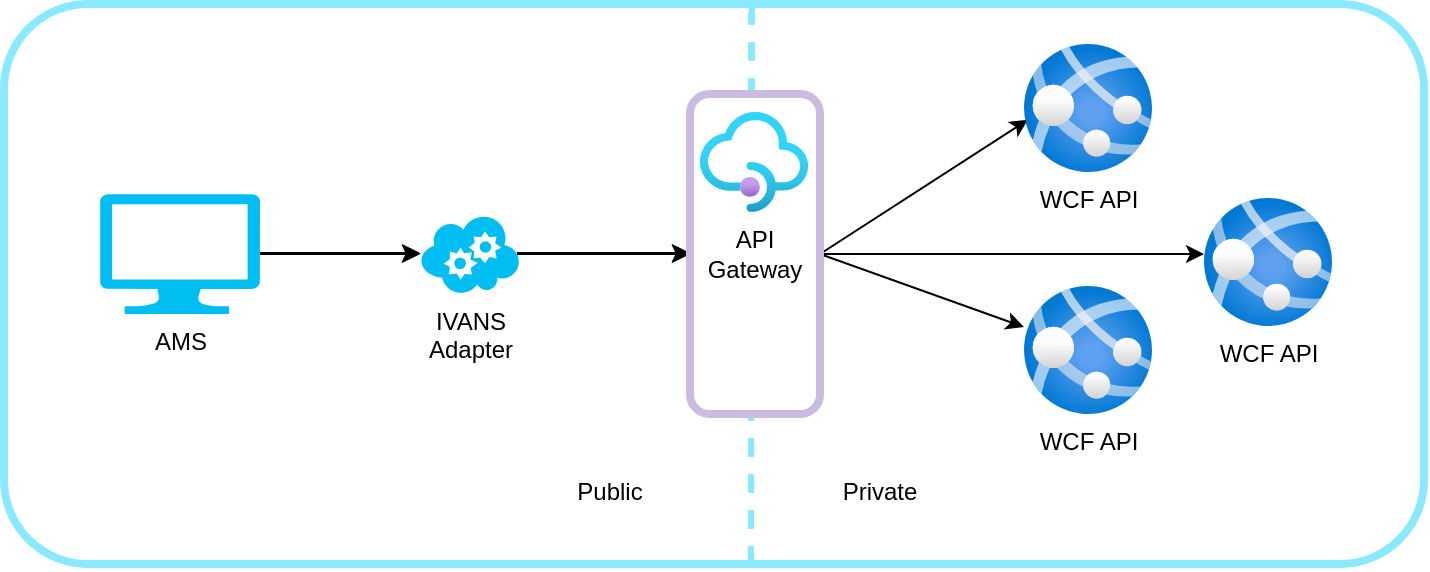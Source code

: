 <mxfile version="15.6.8" type="github">
  <diagram id="LkRK95agc2F9LykkVS8R" name="Page-1">
    <mxGraphModel dx="763" dy="513" grid="1" gridSize="10" guides="1" tooltips="1" connect="1" arrows="1" fold="1" page="1" pageScale="1" pageWidth="850" pageHeight="1100" math="0" shadow="0">
      <root>
        <mxCell id="0" />
        <mxCell id="1" parent="0" />
        <mxCell id="IcFeiNLTWP4GP0-CxZ-s-7" value="" style="rounded=1;whiteSpace=wrap;html=1;strokeColor=#8AE8FF;strokeWidth=4;" vertex="1" parent="1">
          <mxGeometry x="70" y="40" width="710" height="280" as="geometry" />
        </mxCell>
        <mxCell id="IcFeiNLTWP4GP0-CxZ-s-14" value="" style="edgeStyle=orthogonalEdgeStyle;rounded=0;orthogonalLoop=1;jettySize=auto;html=1;" edge="1" parent="1" source="IcFeiNLTWP4GP0-CxZ-s-6" target="IcFeiNLTWP4GP0-CxZ-s-3">
          <mxGeometry relative="1" as="geometry" />
        </mxCell>
        <mxCell id="IcFeiNLTWP4GP0-CxZ-s-6" value="AMS" style="verticalLabelPosition=bottom;html=1;verticalAlign=top;align=center;strokeColor=none;fillColor=#00BEF2;shape=mxgraph.azure.computer;pointerEvents=1;" vertex="1" parent="1">
          <mxGeometry x="118" y="135" width="80" height="60" as="geometry" />
        </mxCell>
        <mxCell id="IcFeiNLTWP4GP0-CxZ-s-1" value="" style="aspect=fixed;html=1;points=[];align=center;image;fontSize=12;image=img/lib/azure2/app_services/API_Management_Services.svg;" vertex="1" parent="1">
          <mxGeometry x="419" y="135" width="54.17" height="50" as="geometry" />
        </mxCell>
        <mxCell id="IcFeiNLTWP4GP0-CxZ-s-3" value="IVANS&lt;br&gt;Adapter" style="verticalLabelPosition=bottom;html=1;verticalAlign=top;align=center;strokeColor=none;fillColor=#00BEF2;shape=mxgraph.azure.cloud_service;" vertex="1" parent="1">
          <mxGeometry x="278" y="145" width="50" height="40" as="geometry" />
        </mxCell>
        <mxCell id="IcFeiNLTWP4GP0-CxZ-s-20" value="" style="endArrow=classic;html=1;rounded=0;exitX=0.97;exitY=0.5;exitDx=0;exitDy=0;exitPerimeter=0;entryX=0;entryY=0.5;entryDx=0;entryDy=0;" edge="1" parent="1" source="IcFeiNLTWP4GP0-CxZ-s-3" target="IcFeiNLTWP4GP0-CxZ-s-10">
          <mxGeometry width="50" height="50" relative="1" as="geometry">
            <mxPoint x="448" y="410" as="sourcePoint" />
            <mxPoint x="498" y="360" as="targetPoint" />
          </mxGeometry>
        </mxCell>
        <mxCell id="IcFeiNLTWP4GP0-CxZ-s-21" value="" style="endArrow=classic;html=1;rounded=0;exitX=1;exitY=0.5;exitDx=0;exitDy=0;entryX=0.031;entryY=0.591;entryDx=0;entryDy=0;entryPerimeter=0;fontColor=#8AE8FF;labelBorderColor=default;" edge="1" parent="1" source="IcFeiNLTWP4GP0-CxZ-s-10" target="IcFeiNLTWP4GP0-CxZ-s-23">
          <mxGeometry width="50" height="50" relative="1" as="geometry">
            <mxPoint x="448" y="400" as="sourcePoint" />
            <mxPoint x="548.384" y="165.424" as="targetPoint" />
          </mxGeometry>
        </mxCell>
        <mxCell id="IcFeiNLTWP4GP0-CxZ-s-23" value="WCF API" style="aspect=fixed;html=1;points=[];align=center;image;fontSize=12;image=img/lib/azure2/app_services/App_Services.svg;" vertex="1" parent="1">
          <mxGeometry x="580" y="60" width="64" height="64" as="geometry" />
        </mxCell>
        <mxCell id="IcFeiNLTWP4GP0-CxZ-s-24" value="WCF API" style="aspect=fixed;html=1;points=[];align=center;image;fontSize=12;image=img/lib/azure2/app_services/App_Services.svg;" vertex="1" parent="1">
          <mxGeometry x="670" y="137" width="64" height="64" as="geometry" />
        </mxCell>
        <mxCell id="IcFeiNLTWP4GP0-CxZ-s-25" value="WCF API" style="aspect=fixed;html=1;points=[];align=center;image;fontSize=12;image=img/lib/azure2/app_services/App_Services.svg;" vertex="1" parent="1">
          <mxGeometry x="580" y="181" width="64" height="64" as="geometry" />
        </mxCell>
        <mxCell id="IcFeiNLTWP4GP0-CxZ-s-26" value="" style="endArrow=classic;html=1;rounded=0;exitX=1;exitY=0.5;exitDx=0;exitDy=0;fontColor=#8AE8FF;" edge="1" parent="1" source="IcFeiNLTWP4GP0-CxZ-s-10" target="IcFeiNLTWP4GP0-CxZ-s-25">
          <mxGeometry width="50" height="50" relative="1" as="geometry">
            <mxPoint x="488" y="175" as="sourcePoint" />
            <mxPoint x="591.984" y="107.824" as="targetPoint" />
          </mxGeometry>
        </mxCell>
        <mxCell id="IcFeiNLTWP4GP0-CxZ-s-27" value="" style="endArrow=classic;html=1;rounded=0;exitX=1;exitY=0.5;exitDx=0;exitDy=0;entryX=0;entryY=0.438;entryDx=0;entryDy=0;entryPerimeter=0;fontColor=#8AE8FF;" edge="1" parent="1" source="IcFeiNLTWP4GP0-CxZ-s-10" target="IcFeiNLTWP4GP0-CxZ-s-24">
          <mxGeometry width="50" height="50" relative="1" as="geometry">
            <mxPoint x="498" y="185" as="sourcePoint" />
            <mxPoint x="601.984" y="117.824" as="targetPoint" />
          </mxGeometry>
        </mxCell>
        <mxCell id="IcFeiNLTWP4GP0-CxZ-s-28" value="" style="edgeStyle=orthogonalEdgeStyle;rounded=0;orthogonalLoop=1;jettySize=auto;html=1;" edge="1" parent="1">
          <mxGeometry relative="1" as="geometry">
            <mxPoint x="198" y="164.5" as="sourcePoint" />
            <mxPoint x="278" y="164.5" as="targetPoint" />
          </mxGeometry>
        </mxCell>
        <mxCell id="IcFeiNLTWP4GP0-CxZ-s-29" value="" style="endArrow=classic;html=1;rounded=0;exitX=0.97;exitY=0.5;exitDx=0;exitDy=0;exitPerimeter=0;entryX=0;entryY=0.5;entryDx=0;entryDy=0;" edge="1" parent="1">
          <mxGeometry width="50" height="50" relative="1" as="geometry">
            <mxPoint x="326.5" y="164.5" as="sourcePoint" />
            <mxPoint x="413" y="164.5" as="targetPoint" />
          </mxGeometry>
        </mxCell>
        <mxCell id="IcFeiNLTWP4GP0-CxZ-s-30" value="" style="edgeStyle=orthogonalEdgeStyle;rounded=0;orthogonalLoop=1;jettySize=auto;html=1;fontColor=#8AE8FF;strokeWidth=0;" edge="1" parent="1">
          <mxGeometry relative="1" as="geometry">
            <mxPoint x="198" y="164.5" as="sourcePoint" />
            <mxPoint x="278" y="164.5" as="targetPoint" />
          </mxGeometry>
        </mxCell>
        <mxCell id="IcFeiNLTWP4GP0-CxZ-s-31" value="" style="endArrow=classic;html=1;rounded=0;exitX=0.97;exitY=0.5;exitDx=0;exitDy=0;exitPerimeter=0;entryX=0;entryY=0.5;entryDx=0;entryDy=0;fontColor=#8AE8FF;spacing=2;strokeWidth=0;" edge="1" parent="1">
          <mxGeometry width="50" height="50" relative="1" as="geometry">
            <mxPoint x="326.5" y="164.5" as="sourcePoint" />
            <mxPoint x="413" y="164.5" as="targetPoint" />
          </mxGeometry>
        </mxCell>
        <mxCell id="IcFeiNLTWP4GP0-CxZ-s-33" value="Public" style="text;html=1;strokeColor=none;fillColor=none;align=center;verticalAlign=middle;whiteSpace=wrap;rounded=0;fontColor=none;" vertex="1" parent="1">
          <mxGeometry x="343" y="269" width="60" height="30" as="geometry" />
        </mxCell>
        <mxCell id="IcFeiNLTWP4GP0-CxZ-s-34" value="Private" style="text;html=1;strokeColor=none;fillColor=none;align=center;verticalAlign=middle;whiteSpace=wrap;rounded=0;fontColor=none;" vertex="1" parent="1">
          <mxGeometry x="478" y="269" width="60" height="30" as="geometry" />
        </mxCell>
        <mxCell id="IcFeiNLTWP4GP0-CxZ-s-17" value="API&#xa;Gateway" style="group;verticalAlign=middle;strokeColor=none;" vertex="1" connectable="0" parent="1">
          <mxGeometry x="413" y="85" width="65" height="160" as="geometry" />
        </mxCell>
        <mxCell id="IcFeiNLTWP4GP0-CxZ-s-36" value="" style="endArrow=none;dashed=1;html=1;rounded=0;labelBorderColor=#8AE8FF;fontColor=none;strokeColor=#8AE8FF;strokeWidth=3;exitX=0.526;exitY=1.001;exitDx=0;exitDy=0;exitPerimeter=0;" edge="1" parent="IcFeiNLTWP4GP0-CxZ-s-17" source="IcFeiNLTWP4GP0-CxZ-s-7">
          <mxGeometry width="50" height="50" relative="1" as="geometry">
            <mxPoint x="443.46" y="320.28" as="sourcePoint" />
            <mxPoint x="31" y="-45" as="targetPoint" />
          </mxGeometry>
        </mxCell>
        <mxCell id="IcFeiNLTWP4GP0-CxZ-s-35" value="" style="endArrow=none;dashed=1;html=1;rounded=0;labelBorderColor=#8AE8FF;fontColor=none;strokeColor=#8AE8FF;strokeWidth=3;exitX=0.526;exitY=1.001;exitDx=0;exitDy=0;exitPerimeter=0;" edge="1" parent="IcFeiNLTWP4GP0-CxZ-s-17" source="IcFeiNLTWP4GP0-CxZ-s-7">
          <mxGeometry width="50" height="50" relative="1" as="geometry">
            <mxPoint x="443.46" y="320.28" as="sourcePoint" />
            <mxPoint x="31" y="-45" as="targetPoint" />
          </mxGeometry>
        </mxCell>
        <mxCell id="IcFeiNLTWP4GP0-CxZ-s-32" value="" style="endArrow=none;dashed=1;html=1;rounded=0;labelBorderColor=#8AE8FF;fontColor=none;strokeColor=#8AE8FF;strokeWidth=3;exitX=0.526;exitY=1.001;exitDx=0;exitDy=0;exitPerimeter=0;" edge="1" parent="IcFeiNLTWP4GP0-CxZ-s-17" source="IcFeiNLTWP4GP0-CxZ-s-7">
          <mxGeometry width="50" height="50" relative="1" as="geometry">
            <mxPoint x="31" y="179" as="sourcePoint" />
            <mxPoint x="30.5" y="-41" as="targetPoint" />
          </mxGeometry>
        </mxCell>
        <mxCell id="IcFeiNLTWP4GP0-CxZ-s-10" value="API&lt;br&gt;Gateway" style="rounded=1;whiteSpace=wrap;html=1;strokeWidth=4;strokeColor=#CBBBE0;" vertex="1" parent="IcFeiNLTWP4GP0-CxZ-s-17">
          <mxGeometry width="65" height="160" as="geometry" />
        </mxCell>
        <mxCell id="IcFeiNLTWP4GP0-CxZ-s-11" value="" style="aspect=fixed;html=1;points=[];align=center;image;fontSize=12;image=img/lib/azure2/app_services/API_Management_Services.svg;" vertex="1" parent="IcFeiNLTWP4GP0-CxZ-s-17">
          <mxGeometry x="4.91" y="9" width="54.17" height="50" as="geometry" />
        </mxCell>
      </root>
    </mxGraphModel>
  </diagram>
</mxfile>
